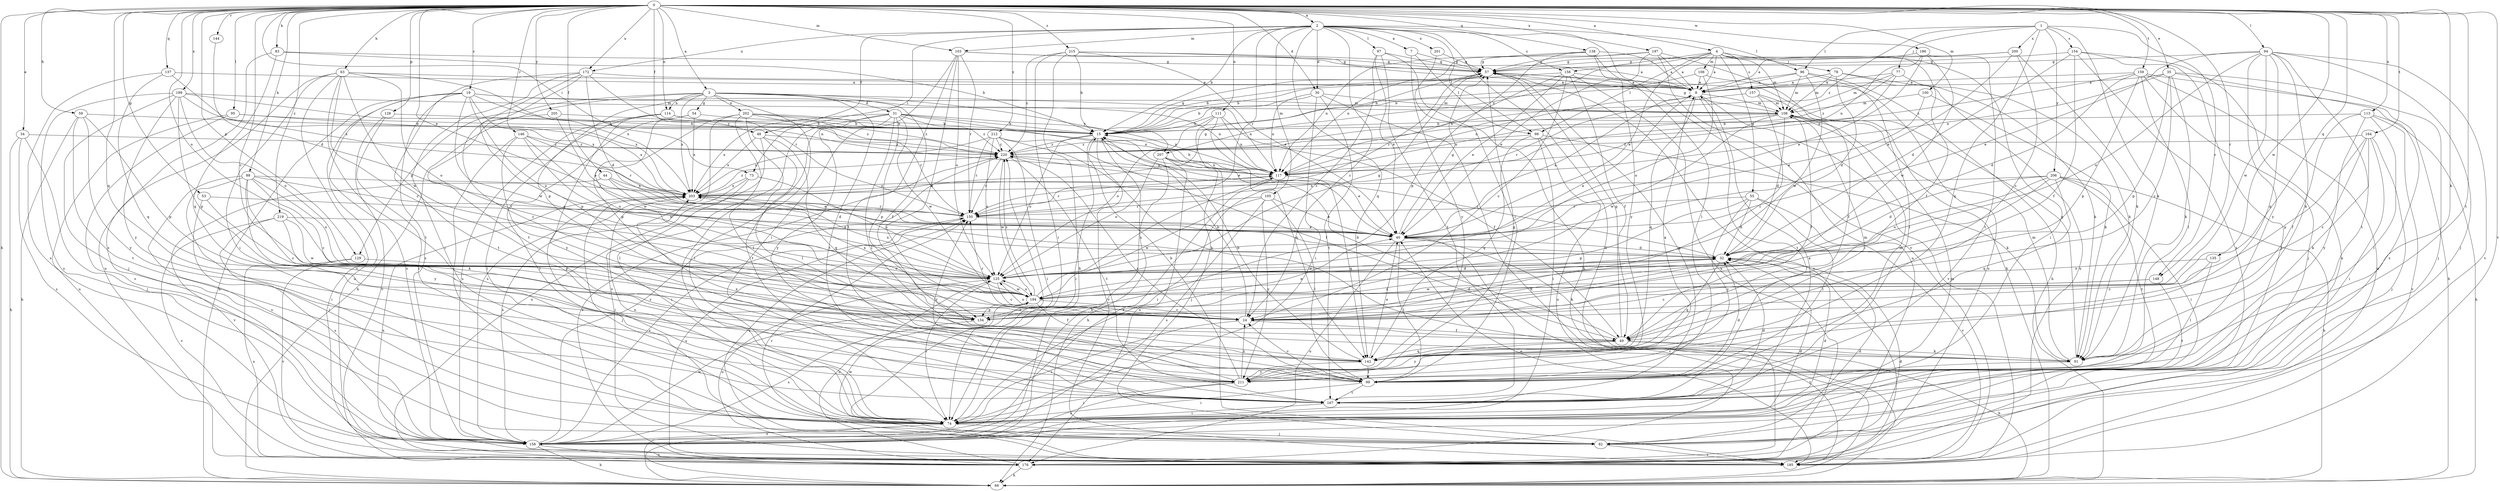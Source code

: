 strict digraph  {
0;
1;
2;
3;
4;
7;
8;
15;
19;
24;
30;
31;
32;
34;
35;
40;
44;
48;
49;
53;
54;
55;
57;
59;
63;
66;
73;
74;
77;
78;
82;
83;
88;
91;
94;
95;
96;
97;
98;
99;
100;
103;
105;
106;
108;
111;
113;
114;
117;
125;
128;
129;
134;
135;
137;
138;
142;
144;
146;
148;
150;
154;
156;
157;
158;
159;
164;
167;
172;
176;
185;
186;
194;
197;
199;
200;
201;
202;
203;
205;
206;
207;
211;
212;
215;
219;
220;
0 -> 2  [label=a];
0 -> 3  [label=a];
0 -> 4  [label=a];
0 -> 19  [label=c];
0 -> 24  [label=c];
0 -> 30  [label=d];
0 -> 34  [label=e];
0 -> 35  [label=e];
0 -> 40  [label=e];
0 -> 44  [label=f];
0 -> 48  [label=f];
0 -> 53  [label=g];
0 -> 59  [label=h];
0 -> 63  [label=h];
0 -> 66  [label=h];
0 -> 73  [label=i];
0 -> 83  [label=k];
0 -> 88  [label=k];
0 -> 91  [label=k];
0 -> 94  [label=l];
0 -> 95  [label=l];
0 -> 100  [label=m];
0 -> 103  [label=m];
0 -> 111  [label=n];
0 -> 113  [label=n];
0 -> 114  [label=n];
0 -> 125  [label=o];
0 -> 128  [label=p];
0 -> 129  [label=p];
0 -> 135  [label=q];
0 -> 137  [label=q];
0 -> 138  [label=q];
0 -> 142  [label=q];
0 -> 144  [label=r];
0 -> 146  [label=r];
0 -> 148  [label=r];
0 -> 159  [label=t];
0 -> 164  [label=t];
0 -> 167  [label=t];
0 -> 172  [label=u];
0 -> 185  [label=v];
0 -> 186  [label=w];
0 -> 194  [label=w];
0 -> 197  [label=x];
0 -> 199  [label=x];
0 -> 205  [label=y];
0 -> 212  [label=z];
0 -> 215  [label=z];
0 -> 219  [label=z];
1 -> 77  [label=j];
1 -> 91  [label=k];
1 -> 96  [label=l];
1 -> 142  [label=q];
1 -> 148  [label=r];
1 -> 154  [label=s];
1 -> 200  [label=x];
1 -> 206  [label=y];
1 -> 220  [label=z];
2 -> 7  [label=a];
2 -> 15  [label=b];
2 -> 24  [label=c];
2 -> 30  [label=d];
2 -> 48  [label=f];
2 -> 73  [label=i];
2 -> 96  [label=l];
2 -> 97  [label=l];
2 -> 98  [label=l];
2 -> 103  [label=m];
2 -> 105  [label=m];
2 -> 142  [label=q];
2 -> 150  [label=r];
2 -> 156  [label=s];
2 -> 172  [label=u];
2 -> 176  [label=u];
2 -> 185  [label=v];
2 -> 201  [label=x];
3 -> 31  [label=d];
3 -> 49  [label=f];
3 -> 54  [label=g];
3 -> 66  [label=h];
3 -> 74  [label=i];
3 -> 114  [label=n];
3 -> 117  [label=n];
3 -> 129  [label=p];
3 -> 134  [label=p];
3 -> 167  [label=t];
3 -> 202  [label=x];
3 -> 203  [label=x];
3 -> 207  [label=y];
4 -> 8  [label=a];
4 -> 40  [label=e];
4 -> 49  [label=f];
4 -> 55  [label=g];
4 -> 74  [label=i];
4 -> 78  [label=j];
4 -> 98  [label=l];
4 -> 106  [label=m];
4 -> 108  [label=m];
4 -> 156  [label=s];
4 -> 157  [label=s];
4 -> 207  [label=y];
7 -> 57  [label=g];
7 -> 98  [label=l];
7 -> 211  [label=y];
8 -> 108  [label=m];
8 -> 117  [label=n];
8 -> 142  [label=q];
8 -> 167  [label=t];
8 -> 185  [label=v];
15 -> 57  [label=g];
15 -> 66  [label=h];
15 -> 74  [label=i];
15 -> 125  [label=o];
15 -> 185  [label=v];
15 -> 220  [label=z];
19 -> 66  [label=h];
19 -> 108  [label=m];
19 -> 117  [label=n];
19 -> 125  [label=o];
19 -> 158  [label=s];
19 -> 167  [label=t];
19 -> 176  [label=u];
19 -> 194  [label=w];
19 -> 203  [label=x];
19 -> 220  [label=z];
24 -> 15  [label=b];
24 -> 32  [label=d];
24 -> 49  [label=f];
24 -> 74  [label=i];
24 -> 125  [label=o];
24 -> 150  [label=r];
30 -> 15  [label=b];
30 -> 66  [label=h];
30 -> 74  [label=i];
30 -> 108  [label=m];
30 -> 117  [label=n];
30 -> 167  [label=t];
31 -> 15  [label=b];
31 -> 40  [label=e];
31 -> 99  [label=l];
31 -> 117  [label=n];
31 -> 134  [label=p];
31 -> 167  [label=t];
31 -> 185  [label=v];
31 -> 194  [label=w];
31 -> 203  [label=x];
31 -> 211  [label=y];
31 -> 220  [label=z];
32 -> 125  [label=o];
32 -> 142  [label=q];
32 -> 220  [label=z];
34 -> 66  [label=h];
34 -> 82  [label=j];
34 -> 158  [label=s];
34 -> 220  [label=z];
35 -> 8  [label=a];
35 -> 24  [label=c];
35 -> 82  [label=j];
35 -> 91  [label=k];
35 -> 117  [label=n];
35 -> 134  [label=p];
35 -> 158  [label=s];
40 -> 8  [label=a];
40 -> 32  [label=d];
40 -> 57  [label=g];
40 -> 91  [label=k];
40 -> 99  [label=l];
40 -> 176  [label=u];
40 -> 185  [label=v];
44 -> 32  [label=d];
44 -> 40  [label=e];
44 -> 185  [label=v];
44 -> 203  [label=x];
48 -> 99  [label=l];
48 -> 142  [label=q];
48 -> 176  [label=u];
48 -> 203  [label=x];
48 -> 220  [label=z];
49 -> 15  [label=b];
49 -> 57  [label=g];
49 -> 66  [label=h];
49 -> 91  [label=k];
49 -> 142  [label=q];
49 -> 211  [label=y];
53 -> 24  [label=c];
53 -> 74  [label=i];
53 -> 150  [label=r];
54 -> 15  [label=b];
54 -> 74  [label=i];
54 -> 194  [label=w];
54 -> 203  [label=x];
55 -> 32  [label=d];
55 -> 99  [label=l];
55 -> 134  [label=p];
55 -> 150  [label=r];
55 -> 185  [label=v];
55 -> 211  [label=y];
57 -> 8  [label=a];
57 -> 15  [label=b];
57 -> 150  [label=r];
57 -> 185  [label=v];
59 -> 15  [label=b];
59 -> 66  [label=h];
59 -> 134  [label=p];
59 -> 167  [label=t];
59 -> 211  [label=y];
63 -> 8  [label=a];
63 -> 24  [label=c];
63 -> 74  [label=i];
63 -> 125  [label=o];
63 -> 167  [label=t];
63 -> 176  [label=u];
63 -> 185  [label=v];
63 -> 194  [label=w];
63 -> 203  [label=x];
73 -> 74  [label=i];
73 -> 125  [label=o];
73 -> 158  [label=s];
73 -> 203  [label=x];
74 -> 8  [label=a];
74 -> 32  [label=d];
74 -> 57  [label=g];
74 -> 82  [label=j];
74 -> 158  [label=s];
74 -> 203  [label=x];
77 -> 8  [label=a];
77 -> 91  [label=k];
77 -> 108  [label=m];
77 -> 117  [label=n];
77 -> 220  [label=z];
78 -> 8  [label=a];
78 -> 32  [label=d];
78 -> 91  [label=k];
78 -> 108  [label=m];
78 -> 176  [label=u];
82 -> 32  [label=d];
82 -> 150  [label=r];
82 -> 185  [label=v];
82 -> 194  [label=w];
83 -> 15  [label=b];
83 -> 57  [label=g];
83 -> 142  [label=q];
83 -> 158  [label=s];
88 -> 24  [label=c];
88 -> 40  [label=e];
88 -> 74  [label=i];
88 -> 91  [label=k];
88 -> 125  [label=o];
88 -> 158  [label=s];
88 -> 203  [label=x];
88 -> 211  [label=y];
91 -> 57  [label=g];
91 -> 108  [label=m];
91 -> 167  [label=t];
94 -> 40  [label=e];
94 -> 57  [label=g];
94 -> 82  [label=j];
94 -> 91  [label=k];
94 -> 125  [label=o];
94 -> 142  [label=q];
94 -> 167  [label=t];
94 -> 185  [label=v];
94 -> 194  [label=w];
94 -> 211  [label=y];
95 -> 15  [label=b];
95 -> 158  [label=s];
95 -> 176  [label=u];
95 -> 203  [label=x];
96 -> 8  [label=a];
96 -> 15  [label=b];
96 -> 66  [label=h];
96 -> 99  [label=l];
96 -> 108  [label=m];
96 -> 194  [label=w];
97 -> 24  [label=c];
97 -> 40  [label=e];
97 -> 57  [label=g];
97 -> 66  [label=h];
97 -> 167  [label=t];
98 -> 74  [label=i];
98 -> 91  [label=k];
98 -> 142  [label=q];
98 -> 176  [label=u];
98 -> 220  [label=z];
99 -> 24  [label=c];
99 -> 32  [label=d];
99 -> 74  [label=i];
99 -> 108  [label=m];
99 -> 167  [label=t];
99 -> 203  [label=x];
99 -> 220  [label=z];
100 -> 40  [label=e];
100 -> 91  [label=k];
100 -> 108  [label=m];
103 -> 8  [label=a];
103 -> 24  [label=c];
103 -> 57  [label=g];
103 -> 74  [label=i];
103 -> 125  [label=o];
103 -> 150  [label=r];
103 -> 167  [label=t];
105 -> 40  [label=e];
105 -> 99  [label=l];
105 -> 150  [label=r];
105 -> 158  [label=s];
105 -> 194  [label=w];
105 -> 211  [label=y];
106 -> 8  [label=a];
106 -> 15  [label=b];
106 -> 125  [label=o];
106 -> 176  [label=u];
108 -> 15  [label=b];
108 -> 32  [label=d];
108 -> 49  [label=f];
108 -> 57  [label=g];
108 -> 117  [label=n];
108 -> 194  [label=w];
111 -> 15  [label=b];
111 -> 49  [label=f];
111 -> 117  [label=n];
111 -> 125  [label=o];
111 -> 142  [label=q];
111 -> 185  [label=v];
113 -> 15  [label=b];
113 -> 49  [label=f];
113 -> 66  [label=h];
113 -> 99  [label=l];
113 -> 185  [label=v];
113 -> 211  [label=y];
114 -> 15  [label=b];
114 -> 74  [label=i];
114 -> 158  [label=s];
114 -> 211  [label=y];
114 -> 220  [label=z];
117 -> 15  [label=b];
117 -> 74  [label=i];
117 -> 142  [label=q];
117 -> 150  [label=r];
117 -> 158  [label=s];
117 -> 203  [label=x];
125 -> 8  [label=a];
125 -> 24  [label=c];
125 -> 32  [label=d];
125 -> 57  [label=g];
125 -> 74  [label=i];
125 -> 176  [label=u];
125 -> 194  [label=w];
125 -> 203  [label=x];
128 -> 15  [label=b];
128 -> 74  [label=i];
128 -> 185  [label=v];
129 -> 125  [label=o];
129 -> 176  [label=u];
129 -> 185  [label=v];
134 -> 32  [label=d];
134 -> 40  [label=e];
134 -> 158  [label=s];
135 -> 24  [label=c];
135 -> 99  [label=l];
135 -> 125  [label=o];
137 -> 8  [label=a];
137 -> 142  [label=q];
137 -> 158  [label=s];
137 -> 203  [label=x];
138 -> 8  [label=a];
138 -> 57  [label=g];
138 -> 99  [label=l];
138 -> 117  [label=n];
138 -> 134  [label=p];
138 -> 211  [label=y];
142 -> 15  [label=b];
142 -> 40  [label=e];
142 -> 99  [label=l];
142 -> 108  [label=m];
142 -> 211  [label=y];
144 -> 32  [label=d];
146 -> 74  [label=i];
146 -> 99  [label=l];
146 -> 125  [label=o];
146 -> 150  [label=r];
146 -> 194  [label=w];
146 -> 220  [label=z];
148 -> 24  [label=c];
148 -> 167  [label=t];
148 -> 194  [label=w];
150 -> 40  [label=e];
150 -> 176  [label=u];
154 -> 32  [label=d];
154 -> 49  [label=f];
154 -> 57  [label=g];
154 -> 82  [label=j];
154 -> 158  [label=s];
154 -> 176  [label=u];
156 -> 8  [label=a];
156 -> 15  [label=b];
156 -> 24  [label=c];
156 -> 40  [label=e];
156 -> 49  [label=f];
156 -> 117  [label=n];
156 -> 176  [label=u];
157 -> 24  [label=c];
157 -> 49  [label=f];
157 -> 108  [label=m];
157 -> 150  [label=r];
158 -> 32  [label=d];
158 -> 66  [label=h];
158 -> 108  [label=m];
158 -> 150  [label=r];
158 -> 176  [label=u];
158 -> 194  [label=w];
158 -> 220  [label=z];
159 -> 8  [label=a];
159 -> 32  [label=d];
159 -> 66  [label=h];
159 -> 82  [label=j];
159 -> 99  [label=l];
159 -> 134  [label=p];
159 -> 176  [label=u];
159 -> 220  [label=z];
164 -> 24  [label=c];
164 -> 74  [label=i];
164 -> 82  [label=j];
164 -> 91  [label=k];
164 -> 134  [label=p];
164 -> 220  [label=z];
167 -> 32  [label=d];
167 -> 74  [label=i];
172 -> 8  [label=a];
172 -> 32  [label=d];
172 -> 74  [label=i];
172 -> 134  [label=p];
172 -> 150  [label=r];
172 -> 158  [label=s];
172 -> 167  [label=t];
176 -> 32  [label=d];
176 -> 66  [label=h];
176 -> 125  [label=o];
176 -> 220  [label=z];
185 -> 40  [label=e];
185 -> 150  [label=r];
185 -> 203  [label=x];
185 -> 220  [label=z];
186 -> 40  [label=e];
186 -> 57  [label=g];
186 -> 117  [label=n];
186 -> 167  [label=t];
186 -> 194  [label=w];
194 -> 24  [label=c];
194 -> 49  [label=f];
194 -> 117  [label=n];
194 -> 125  [label=o];
194 -> 134  [label=p];
194 -> 203  [label=x];
194 -> 220  [label=z];
197 -> 8  [label=a];
197 -> 40  [label=e];
197 -> 57  [label=g];
197 -> 66  [label=h];
197 -> 117  [label=n];
197 -> 176  [label=u];
199 -> 82  [label=j];
199 -> 108  [label=m];
199 -> 117  [label=n];
199 -> 125  [label=o];
199 -> 134  [label=p];
199 -> 158  [label=s];
199 -> 203  [label=x];
199 -> 211  [label=y];
200 -> 8  [label=a];
200 -> 24  [label=c];
200 -> 40  [label=e];
200 -> 57  [label=g];
200 -> 91  [label=k];
201 -> 57  [label=g];
201 -> 99  [label=l];
202 -> 15  [label=b];
202 -> 74  [label=i];
202 -> 99  [label=l];
202 -> 117  [label=n];
202 -> 134  [label=p];
202 -> 150  [label=r];
202 -> 158  [label=s];
202 -> 220  [label=z];
203 -> 57  [label=g];
203 -> 74  [label=i];
203 -> 82  [label=j];
203 -> 117  [label=n];
203 -> 150  [label=r];
203 -> 220  [label=z];
205 -> 15  [label=b];
205 -> 24  [label=c];
205 -> 40  [label=e];
206 -> 24  [label=c];
206 -> 32  [label=d];
206 -> 66  [label=h];
206 -> 74  [label=i];
206 -> 125  [label=o];
206 -> 142  [label=q];
206 -> 167  [label=t];
206 -> 203  [label=x];
207 -> 40  [label=e];
207 -> 66  [label=h];
207 -> 82  [label=j];
207 -> 117  [label=n];
207 -> 125  [label=o];
207 -> 176  [label=u];
211 -> 8  [label=a];
211 -> 15  [label=b];
211 -> 24  [label=c];
211 -> 57  [label=g];
211 -> 74  [label=i];
211 -> 150  [label=r];
211 -> 158  [label=s];
212 -> 49  [label=f];
212 -> 74  [label=i];
212 -> 91  [label=k];
212 -> 125  [label=o];
212 -> 150  [label=r];
212 -> 203  [label=x];
212 -> 220  [label=z];
215 -> 8  [label=a];
215 -> 15  [label=b];
215 -> 40  [label=e];
215 -> 57  [label=g];
215 -> 66  [label=h];
215 -> 74  [label=i];
215 -> 220  [label=z];
219 -> 40  [label=e];
219 -> 134  [label=p];
219 -> 158  [label=s];
219 -> 185  [label=v];
219 -> 194  [label=w];
220 -> 117  [label=n];
220 -> 150  [label=r];
220 -> 167  [label=t];
220 -> 194  [label=w];
}
